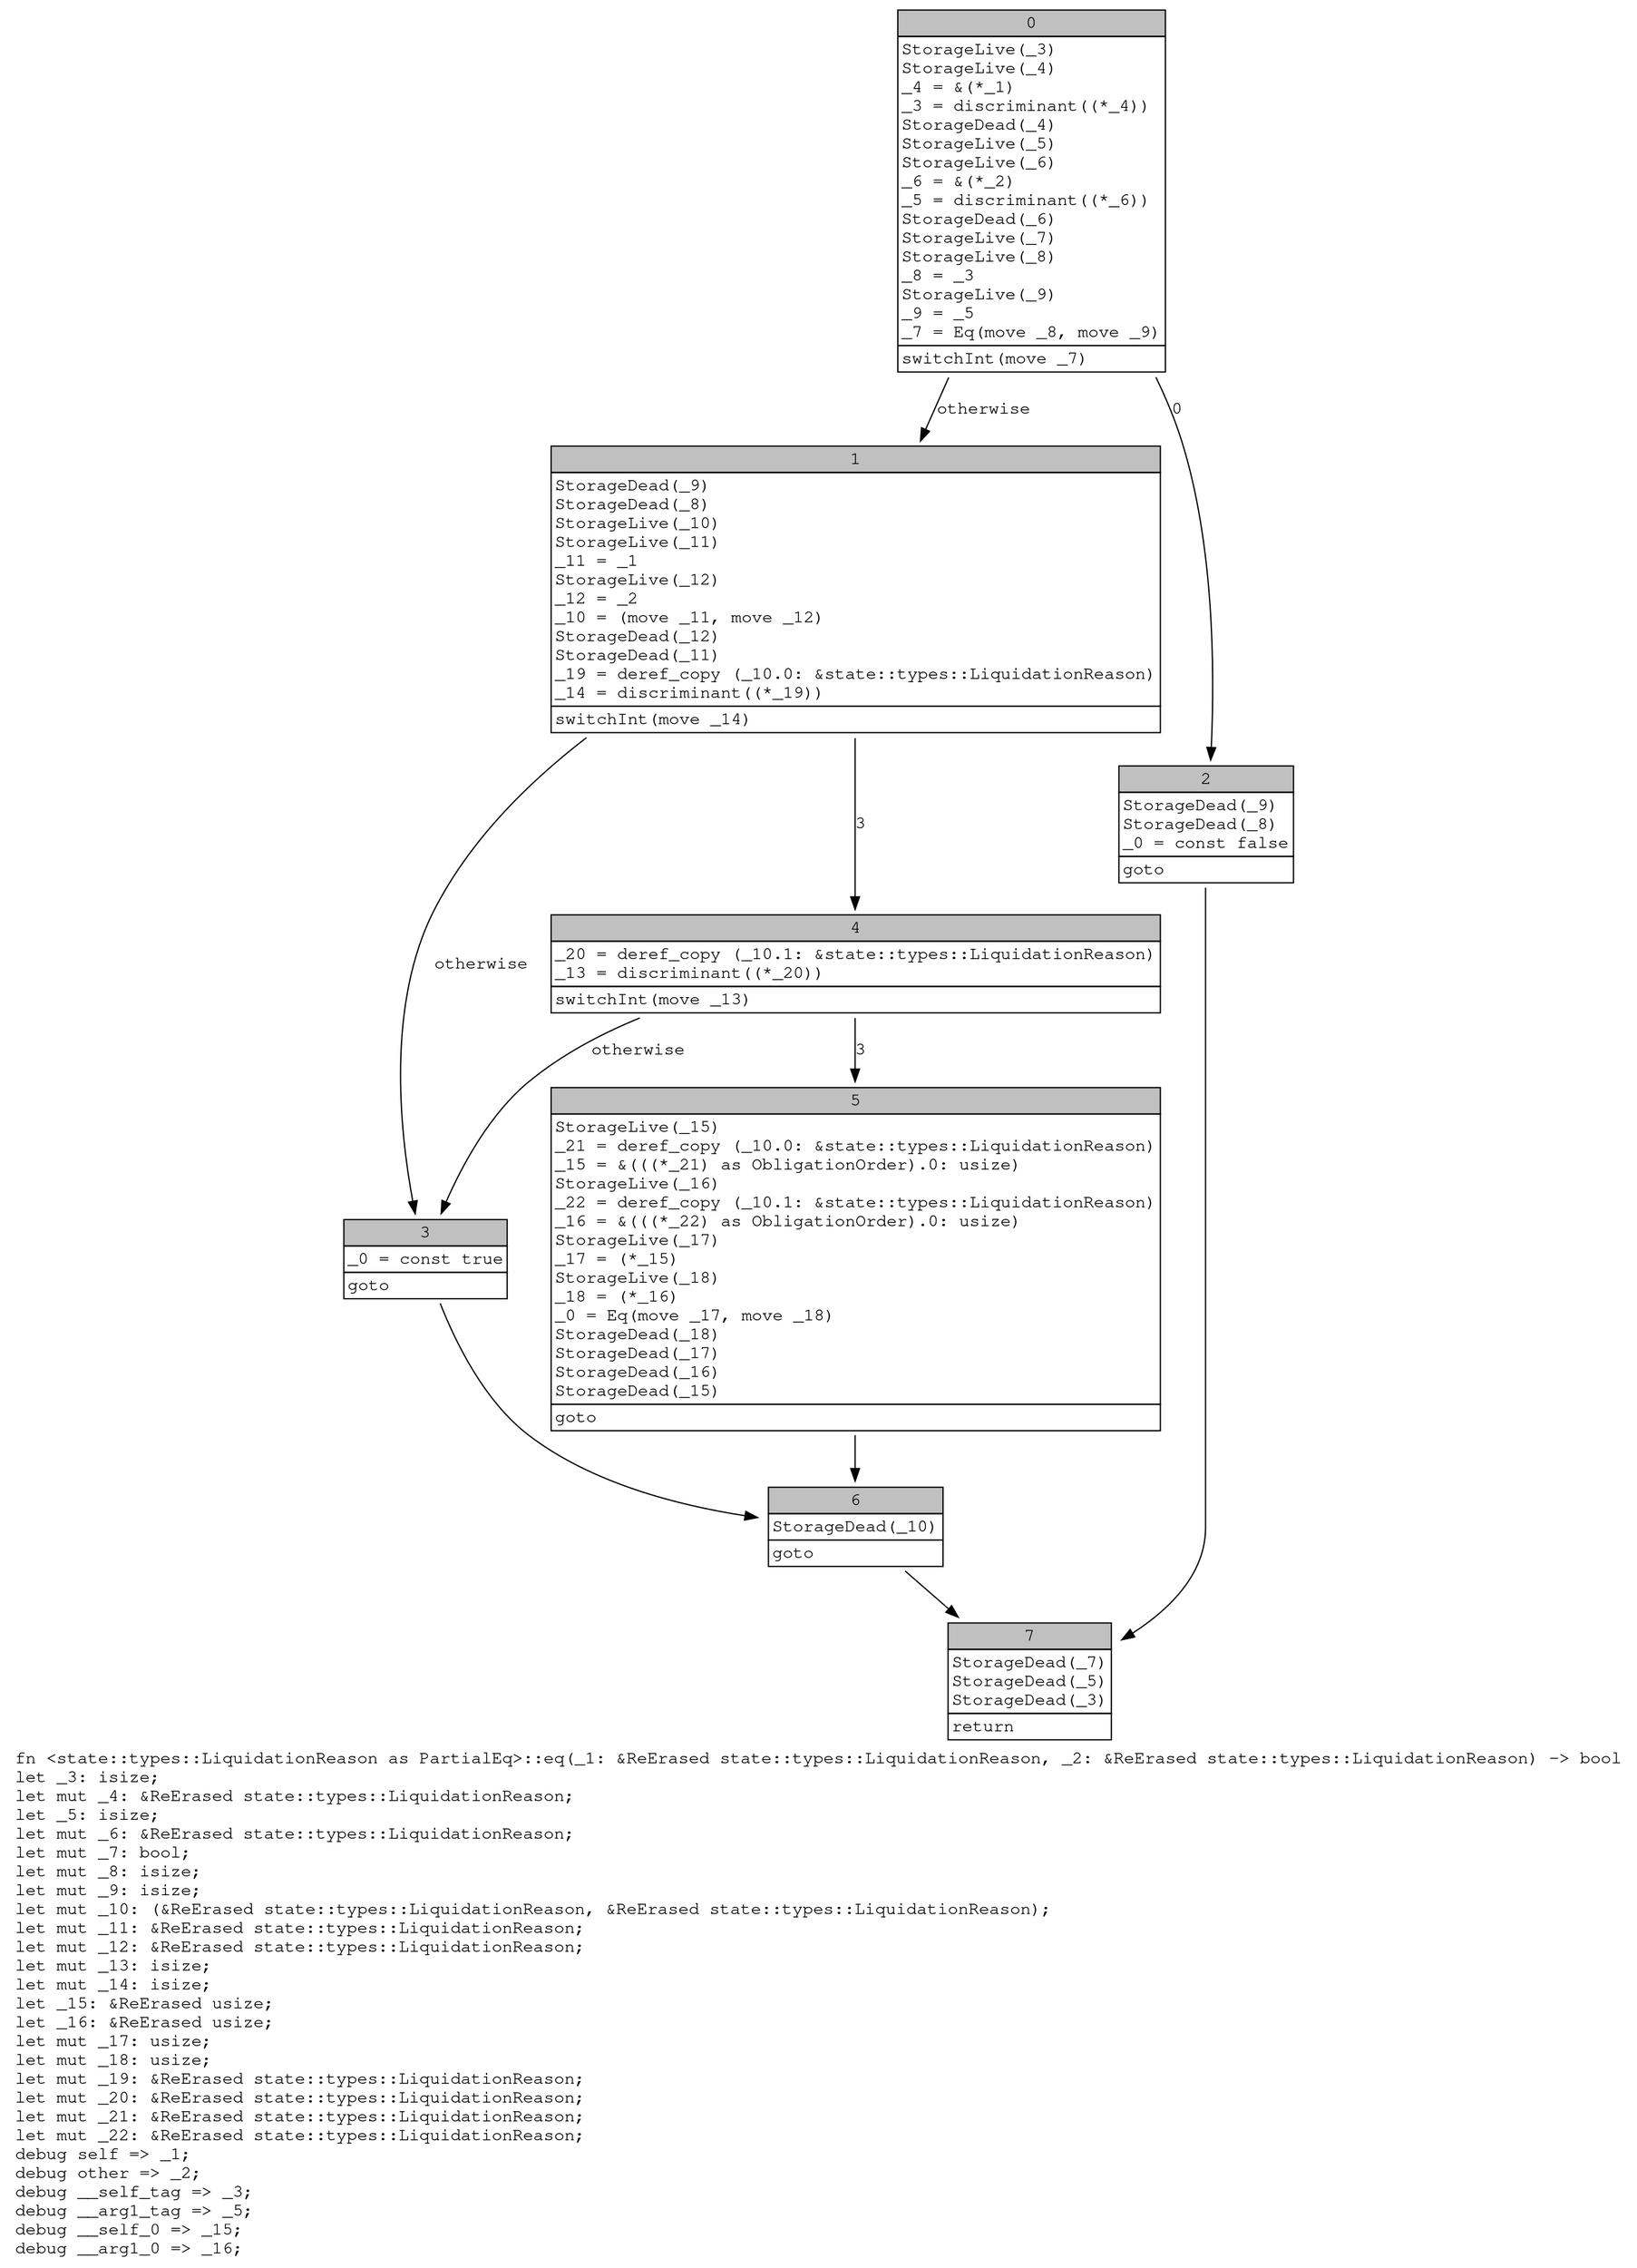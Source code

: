 digraph Mir_0_10658 {
    graph [fontname="Courier, monospace"];
    node [fontname="Courier, monospace"];
    edge [fontname="Courier, monospace"];
    label=<fn &lt;state::types::LiquidationReason as PartialEq&gt;::eq(_1: &amp;ReErased state::types::LiquidationReason, _2: &amp;ReErased state::types::LiquidationReason) -&gt; bool<br align="left"/>let _3: isize;<br align="left"/>let mut _4: &amp;ReErased state::types::LiquidationReason;<br align="left"/>let _5: isize;<br align="left"/>let mut _6: &amp;ReErased state::types::LiquidationReason;<br align="left"/>let mut _7: bool;<br align="left"/>let mut _8: isize;<br align="left"/>let mut _9: isize;<br align="left"/>let mut _10: (&amp;ReErased state::types::LiquidationReason, &amp;ReErased state::types::LiquidationReason);<br align="left"/>let mut _11: &amp;ReErased state::types::LiquidationReason;<br align="left"/>let mut _12: &amp;ReErased state::types::LiquidationReason;<br align="left"/>let mut _13: isize;<br align="left"/>let mut _14: isize;<br align="left"/>let _15: &amp;ReErased usize;<br align="left"/>let _16: &amp;ReErased usize;<br align="left"/>let mut _17: usize;<br align="left"/>let mut _18: usize;<br align="left"/>let mut _19: &amp;ReErased state::types::LiquidationReason;<br align="left"/>let mut _20: &amp;ReErased state::types::LiquidationReason;<br align="left"/>let mut _21: &amp;ReErased state::types::LiquidationReason;<br align="left"/>let mut _22: &amp;ReErased state::types::LiquidationReason;<br align="left"/>debug self =&gt; _1;<br align="left"/>debug other =&gt; _2;<br align="left"/>debug __self_tag =&gt; _3;<br align="left"/>debug __arg1_tag =&gt; _5;<br align="left"/>debug __self_0 =&gt; _15;<br align="left"/>debug __arg1_0 =&gt; _16;<br align="left"/>>;
    bb0__0_10658 [shape="none", label=<<table border="0" cellborder="1" cellspacing="0"><tr><td bgcolor="gray" align="center" colspan="1">0</td></tr><tr><td align="left" balign="left">StorageLive(_3)<br/>StorageLive(_4)<br/>_4 = &amp;(*_1)<br/>_3 = discriminant((*_4))<br/>StorageDead(_4)<br/>StorageLive(_5)<br/>StorageLive(_6)<br/>_6 = &amp;(*_2)<br/>_5 = discriminant((*_6))<br/>StorageDead(_6)<br/>StorageLive(_7)<br/>StorageLive(_8)<br/>_8 = _3<br/>StorageLive(_9)<br/>_9 = _5<br/>_7 = Eq(move _8, move _9)<br/></td></tr><tr><td align="left">switchInt(move _7)</td></tr></table>>];
    bb1__0_10658 [shape="none", label=<<table border="0" cellborder="1" cellspacing="0"><tr><td bgcolor="gray" align="center" colspan="1">1</td></tr><tr><td align="left" balign="left">StorageDead(_9)<br/>StorageDead(_8)<br/>StorageLive(_10)<br/>StorageLive(_11)<br/>_11 = _1<br/>StorageLive(_12)<br/>_12 = _2<br/>_10 = (move _11, move _12)<br/>StorageDead(_12)<br/>StorageDead(_11)<br/>_19 = deref_copy (_10.0: &amp;state::types::LiquidationReason)<br/>_14 = discriminant((*_19))<br/></td></tr><tr><td align="left">switchInt(move _14)</td></tr></table>>];
    bb2__0_10658 [shape="none", label=<<table border="0" cellborder="1" cellspacing="0"><tr><td bgcolor="gray" align="center" colspan="1">2</td></tr><tr><td align="left" balign="left">StorageDead(_9)<br/>StorageDead(_8)<br/>_0 = const false<br/></td></tr><tr><td align="left">goto</td></tr></table>>];
    bb3__0_10658 [shape="none", label=<<table border="0" cellborder="1" cellspacing="0"><tr><td bgcolor="gray" align="center" colspan="1">3</td></tr><tr><td align="left" balign="left">_0 = const true<br/></td></tr><tr><td align="left">goto</td></tr></table>>];
    bb4__0_10658 [shape="none", label=<<table border="0" cellborder="1" cellspacing="0"><tr><td bgcolor="gray" align="center" colspan="1">4</td></tr><tr><td align="left" balign="left">_20 = deref_copy (_10.1: &amp;state::types::LiquidationReason)<br/>_13 = discriminant((*_20))<br/></td></tr><tr><td align="left">switchInt(move _13)</td></tr></table>>];
    bb5__0_10658 [shape="none", label=<<table border="0" cellborder="1" cellspacing="0"><tr><td bgcolor="gray" align="center" colspan="1">5</td></tr><tr><td align="left" balign="left">StorageLive(_15)<br/>_21 = deref_copy (_10.0: &amp;state::types::LiquidationReason)<br/>_15 = &amp;(((*_21) as ObligationOrder).0: usize)<br/>StorageLive(_16)<br/>_22 = deref_copy (_10.1: &amp;state::types::LiquidationReason)<br/>_16 = &amp;(((*_22) as ObligationOrder).0: usize)<br/>StorageLive(_17)<br/>_17 = (*_15)<br/>StorageLive(_18)<br/>_18 = (*_16)<br/>_0 = Eq(move _17, move _18)<br/>StorageDead(_18)<br/>StorageDead(_17)<br/>StorageDead(_16)<br/>StorageDead(_15)<br/></td></tr><tr><td align="left">goto</td></tr></table>>];
    bb6__0_10658 [shape="none", label=<<table border="0" cellborder="1" cellspacing="0"><tr><td bgcolor="gray" align="center" colspan="1">6</td></tr><tr><td align="left" balign="left">StorageDead(_10)<br/></td></tr><tr><td align="left">goto</td></tr></table>>];
    bb7__0_10658 [shape="none", label=<<table border="0" cellborder="1" cellspacing="0"><tr><td bgcolor="gray" align="center" colspan="1">7</td></tr><tr><td align="left" balign="left">StorageDead(_7)<br/>StorageDead(_5)<br/>StorageDead(_3)<br/></td></tr><tr><td align="left">return</td></tr></table>>];
    bb0__0_10658 -> bb2__0_10658 [label="0"];
    bb0__0_10658 -> bb1__0_10658 [label="otherwise"];
    bb1__0_10658 -> bb4__0_10658 [label="3"];
    bb1__0_10658 -> bb3__0_10658 [label="otherwise"];
    bb2__0_10658 -> bb7__0_10658 [label=""];
    bb3__0_10658 -> bb6__0_10658 [label=""];
    bb4__0_10658 -> bb5__0_10658 [label="3"];
    bb4__0_10658 -> bb3__0_10658 [label="otherwise"];
    bb5__0_10658 -> bb6__0_10658 [label=""];
    bb6__0_10658 -> bb7__0_10658 [label=""];
}
